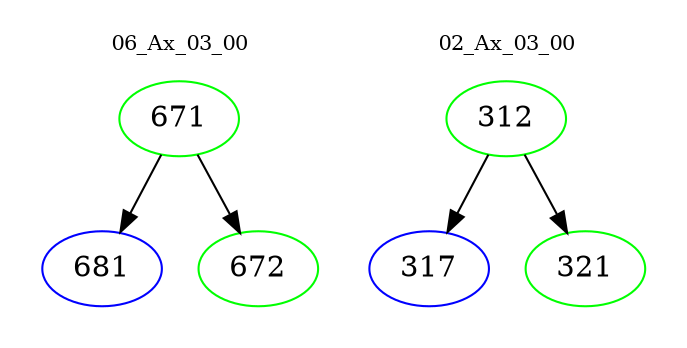 digraph{
subgraph cluster_0 {
color = white
label = "06_Ax_03_00";
fontsize=10;
T0_671 [label="671", color="green"]
T0_671 -> T0_681 [color="black"]
T0_681 [label="681", color="blue"]
T0_671 -> T0_672 [color="black"]
T0_672 [label="672", color="green"]
}
subgraph cluster_1 {
color = white
label = "02_Ax_03_00";
fontsize=10;
T1_312 [label="312", color="green"]
T1_312 -> T1_317 [color="black"]
T1_317 [label="317", color="blue"]
T1_312 -> T1_321 [color="black"]
T1_321 [label="321", color="green"]
}
}
